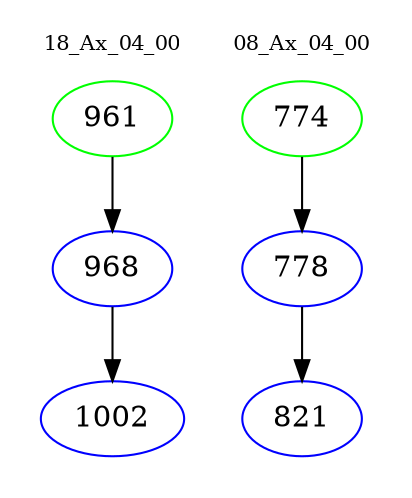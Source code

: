 digraph{
subgraph cluster_0 {
color = white
label = "18_Ax_04_00";
fontsize=10;
T0_961 [label="961", color="green"]
T0_961 -> T0_968 [color="black"]
T0_968 [label="968", color="blue"]
T0_968 -> T0_1002 [color="black"]
T0_1002 [label="1002", color="blue"]
}
subgraph cluster_1 {
color = white
label = "08_Ax_04_00";
fontsize=10;
T1_774 [label="774", color="green"]
T1_774 -> T1_778 [color="black"]
T1_778 [label="778", color="blue"]
T1_778 -> T1_821 [color="black"]
T1_821 [label="821", color="blue"]
}
}
